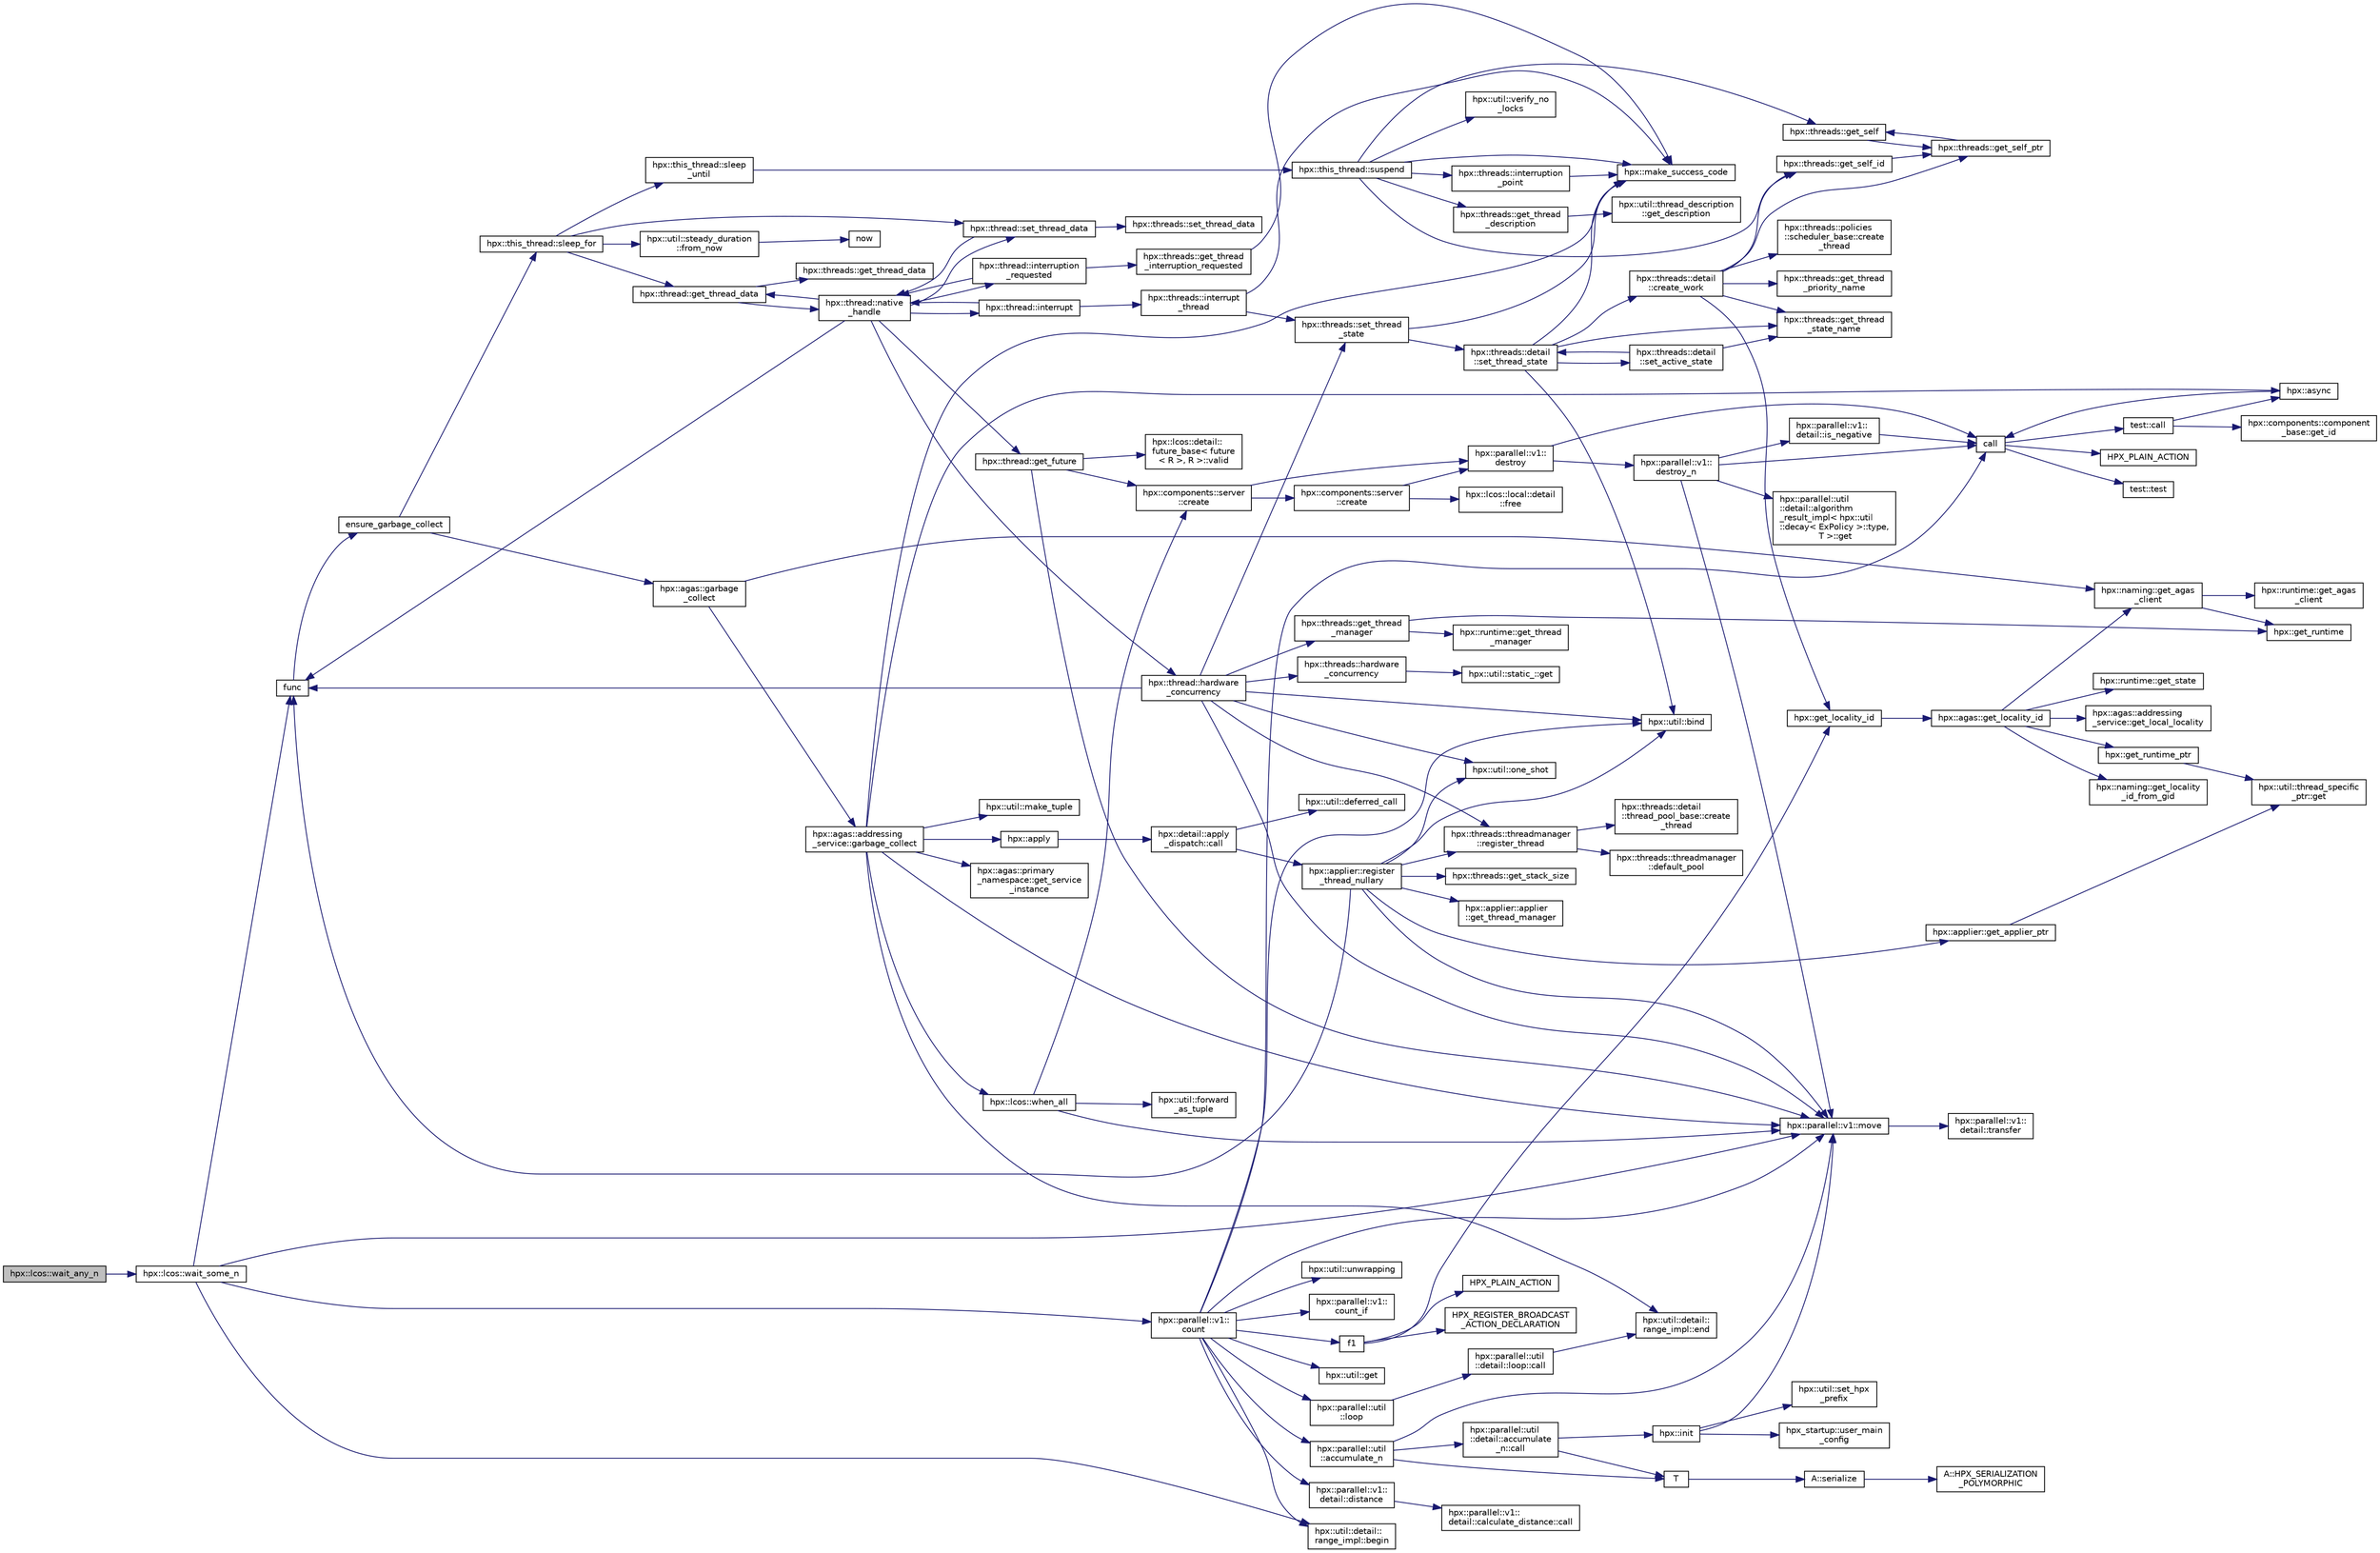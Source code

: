 digraph "hpx::lcos::wait_any_n"
{
  edge [fontname="Helvetica",fontsize="10",labelfontname="Helvetica",labelfontsize="10"];
  node [fontname="Helvetica",fontsize="10",shape=record];
  rankdir="LR";
  Node2108 [label="hpx::lcos::wait_any_n",height=0.2,width=0.4,color="black", fillcolor="grey75", style="filled", fontcolor="black"];
  Node2108 -> Node2109 [color="midnightblue",fontsize="10",style="solid",fontname="Helvetica"];
  Node2109 [label="hpx::lcos::wait_some_n",height=0.2,width=0.4,color="black", fillcolor="white", style="filled",URL="$d2/dc9/namespacehpx_1_1lcos.html#a50e061e8afdc0903f9f4a5e65d5827d0"];
  Node2109 -> Node2110 [color="midnightblue",fontsize="10",style="solid",fontname="Helvetica"];
  Node2110 [label="func",height=0.2,width=0.4,color="black", fillcolor="white", style="filled",URL="$d8/dfd/id__type__ref__counting__1032_8cpp.html#ab811b86ea5107ffb3351fcaa29d2c652"];
  Node2110 -> Node2111 [color="midnightblue",fontsize="10",style="solid",fontname="Helvetica"];
  Node2111 [label="ensure_garbage_collect",height=0.2,width=0.4,color="black", fillcolor="white", style="filled",URL="$d8/dfd/id__type__ref__counting__1032_8cpp.html#a5264b94bf7c262ac0e521fb290d476d5"];
  Node2111 -> Node2112 [color="midnightblue",fontsize="10",style="solid",fontname="Helvetica"];
  Node2112 [label="hpx::this_thread::sleep_for",height=0.2,width=0.4,color="black", fillcolor="white", style="filled",URL="$d9/d52/namespacehpx_1_1this__thread.html#afc042a5a5fa52eef2d1d177a343435cf"];
  Node2112 -> Node2113 [color="midnightblue",fontsize="10",style="solid",fontname="Helvetica"];
  Node2113 [label="hpx::this_thread::sleep\l_until",height=0.2,width=0.4,color="black", fillcolor="white", style="filled",URL="$d9/d52/namespacehpx_1_1this__thread.html#ae12a853980115b23ff0ab8ca06622658"];
  Node2113 -> Node2114 [color="midnightblue",fontsize="10",style="solid",fontname="Helvetica"];
  Node2114 [label="hpx::this_thread::suspend",height=0.2,width=0.4,color="black", fillcolor="white", style="filled",URL="$d9/d52/namespacehpx_1_1this__thread.html#aca220026fb3014c0881d129fe31c0073"];
  Node2114 -> Node2115 [color="midnightblue",fontsize="10",style="solid",fontname="Helvetica"];
  Node2115 [label="hpx::threads::get_self",height=0.2,width=0.4,color="black", fillcolor="white", style="filled",URL="$d7/d28/namespacehpx_1_1threads.html#a07daf4d6d29233f20d66d41ab7b5b8e8"];
  Node2115 -> Node2116 [color="midnightblue",fontsize="10",style="solid",fontname="Helvetica"];
  Node2116 [label="hpx::threads::get_self_ptr",height=0.2,width=0.4,color="black", fillcolor="white", style="filled",URL="$d7/d28/namespacehpx_1_1threads.html#a22877ae347ad884cde3a51397dad6c53"];
  Node2116 -> Node2115 [color="midnightblue",fontsize="10",style="solid",fontname="Helvetica"];
  Node2114 -> Node2117 [color="midnightblue",fontsize="10",style="solid",fontname="Helvetica"];
  Node2117 [label="hpx::threads::get_self_id",height=0.2,width=0.4,color="black", fillcolor="white", style="filled",URL="$d7/d28/namespacehpx_1_1threads.html#afafe0f900b9fac3d4ed3c747625c1cfe"];
  Node2117 -> Node2116 [color="midnightblue",fontsize="10",style="solid",fontname="Helvetica"];
  Node2114 -> Node2118 [color="midnightblue",fontsize="10",style="solid",fontname="Helvetica"];
  Node2118 [label="hpx::threads::interruption\l_point",height=0.2,width=0.4,color="black", fillcolor="white", style="filled",URL="$d7/d28/namespacehpx_1_1threads.html#ada6ec56a12b050707311d8c628089059"];
  Node2118 -> Node2119 [color="midnightblue",fontsize="10",style="solid",fontname="Helvetica"];
  Node2119 [label="hpx::make_success_code",height=0.2,width=0.4,color="black", fillcolor="white", style="filled",URL="$d8/d83/namespacehpx.html#a0e8512a8f49e2a6c8185061181419d8f",tooltip="Returns error_code(hpx::success, \"success\", mode). "];
  Node2114 -> Node2120 [color="midnightblue",fontsize="10",style="solid",fontname="Helvetica"];
  Node2120 [label="hpx::util::verify_no\l_locks",height=0.2,width=0.4,color="black", fillcolor="white", style="filled",URL="$df/dad/namespacehpx_1_1util.html#ae0e1837ee6f09b79b26c2e788d2e9fc9"];
  Node2114 -> Node2121 [color="midnightblue",fontsize="10",style="solid",fontname="Helvetica"];
  Node2121 [label="hpx::threads::get_thread\l_description",height=0.2,width=0.4,color="black", fillcolor="white", style="filled",URL="$d7/d28/namespacehpx_1_1threads.html#a42fc18a7a680f4e8bc633a4b4c956701"];
  Node2121 -> Node2122 [color="midnightblue",fontsize="10",style="solid",fontname="Helvetica"];
  Node2122 [label="hpx::util::thread_description\l::get_description",height=0.2,width=0.4,color="black", fillcolor="white", style="filled",URL="$df/d9e/structhpx_1_1util_1_1thread__description.html#a8c834e14eca6eb228188022577f9f952"];
  Node2114 -> Node2119 [color="midnightblue",fontsize="10",style="solid",fontname="Helvetica"];
  Node2112 -> Node2123 [color="midnightblue",fontsize="10",style="solid",fontname="Helvetica"];
  Node2123 [label="hpx::util::steady_duration\l::from_now",height=0.2,width=0.4,color="black", fillcolor="white", style="filled",URL="$d9/d4f/classhpx_1_1util_1_1steady__duration.html#a0132206d767cd0f7395507b40111a153"];
  Node2123 -> Node2124 [color="midnightblue",fontsize="10",style="solid",fontname="Helvetica"];
  Node2124 [label="now",height=0.2,width=0.4,color="black", fillcolor="white", style="filled",URL="$de/db3/1d__stencil__1__omp_8cpp.html#a89e9667753dccfac455bd37a7a3a7b16"];
  Node2112 -> Node2125 [color="midnightblue",fontsize="10",style="solid",fontname="Helvetica"];
  Node2125 [label="hpx::thread::get_thread_data",height=0.2,width=0.4,color="black", fillcolor="white", style="filled",URL="$de/d9b/classhpx_1_1thread.html#a4535ef82cec3b953d2c941d20e3e3904"];
  Node2125 -> Node2126 [color="midnightblue",fontsize="10",style="solid",fontname="Helvetica"];
  Node2126 [label="hpx::threads::get_thread_data",height=0.2,width=0.4,color="black", fillcolor="white", style="filled",URL="$d7/d28/namespacehpx_1_1threads.html#a8737931ff6303807225f735b2b384ae4"];
  Node2125 -> Node2127 [color="midnightblue",fontsize="10",style="solid",fontname="Helvetica"];
  Node2127 [label="hpx::thread::native\l_handle",height=0.2,width=0.4,color="black", fillcolor="white", style="filled",URL="$de/d9b/classhpx_1_1thread.html#acf48190d264ab64c1c4ec99d0b421b5a"];
  Node2127 -> Node2128 [color="midnightblue",fontsize="10",style="solid",fontname="Helvetica"];
  Node2128 [label="hpx::thread::hardware\l_concurrency",height=0.2,width=0.4,color="black", fillcolor="white", style="filled",URL="$de/d9b/classhpx_1_1thread.html#a8e4fff210e02485ba493bc3a2a956c03"];
  Node2128 -> Node2129 [color="midnightblue",fontsize="10",style="solid",fontname="Helvetica"];
  Node2129 [label="hpx::threads::hardware\l_concurrency",height=0.2,width=0.4,color="black", fillcolor="white", style="filled",URL="$d7/d28/namespacehpx_1_1threads.html#aa8752a235478d2ad7b5ac467b63ab527"];
  Node2129 -> Node2130 [color="midnightblue",fontsize="10",style="solid",fontname="Helvetica"];
  Node2130 [label="hpx::util::static_::get",height=0.2,width=0.4,color="black", fillcolor="white", style="filled",URL="$d3/dbb/structhpx_1_1util_1_1static__.html#a2967c633948a3bf17a3b5405ef5a8318"];
  Node2128 -> Node2110 [color="midnightblue",fontsize="10",style="solid",fontname="Helvetica"];
  Node2128 -> Node2131 [color="midnightblue",fontsize="10",style="solid",fontname="Helvetica"];
  Node2131 [label="hpx::util::bind",height=0.2,width=0.4,color="black", fillcolor="white", style="filled",URL="$df/dad/namespacehpx_1_1util.html#ad844caedf82a0173d6909d910c3e48c6"];
  Node2128 -> Node2132 [color="midnightblue",fontsize="10",style="solid",fontname="Helvetica"];
  Node2132 [label="hpx::util::one_shot",height=0.2,width=0.4,color="black", fillcolor="white", style="filled",URL="$df/dad/namespacehpx_1_1util.html#a273e61be42a72415291e0ec0a4f28c7a"];
  Node2128 -> Node2133 [color="midnightblue",fontsize="10",style="solid",fontname="Helvetica"];
  Node2133 [label="hpx::parallel::v1::move",height=0.2,width=0.4,color="black", fillcolor="white", style="filled",URL="$db/db9/namespacehpx_1_1parallel_1_1v1.html#aa7c4ede081ce786c9d1eb1adff495cfc"];
  Node2133 -> Node2134 [color="midnightblue",fontsize="10",style="solid",fontname="Helvetica"];
  Node2134 [label="hpx::parallel::v1::\ldetail::transfer",height=0.2,width=0.4,color="black", fillcolor="white", style="filled",URL="$d2/ddd/namespacehpx_1_1parallel_1_1v1_1_1detail.html#ab1b56a05e1885ca7cc7ffa1804dd2f3c"];
  Node2128 -> Node2135 [color="midnightblue",fontsize="10",style="solid",fontname="Helvetica"];
  Node2135 [label="hpx::threads::get_thread\l_manager",height=0.2,width=0.4,color="black", fillcolor="white", style="filled",URL="$d7/d28/namespacehpx_1_1threads.html#a076973c3a53beadde7d967e22c4f6cce"];
  Node2135 -> Node2136 [color="midnightblue",fontsize="10",style="solid",fontname="Helvetica"];
  Node2136 [label="hpx::get_runtime",height=0.2,width=0.4,color="black", fillcolor="white", style="filled",URL="$d8/d83/namespacehpx.html#aef902cc6c7dd3b9fbadf34d1e850a070"];
  Node2135 -> Node2137 [color="midnightblue",fontsize="10",style="solid",fontname="Helvetica"];
  Node2137 [label="hpx::runtime::get_thread\l_manager",height=0.2,width=0.4,color="black", fillcolor="white", style="filled",URL="$d0/d7b/classhpx_1_1runtime.html#a865b12d57fcd44a8d3dda3e35414f563"];
  Node2128 -> Node2138 [color="midnightblue",fontsize="10",style="solid",fontname="Helvetica"];
  Node2138 [label="hpx::threads::threadmanager\l::register_thread",height=0.2,width=0.4,color="black", fillcolor="white", style="filled",URL="$d5/daa/classhpx_1_1threads_1_1threadmanager.html#a7f79c7578e08a60ca45eb276ce8133d8"];
  Node2138 -> Node2139 [color="midnightblue",fontsize="10",style="solid",fontname="Helvetica"];
  Node2139 [label="hpx::threads::threadmanager\l::default_pool",height=0.2,width=0.4,color="black", fillcolor="white", style="filled",URL="$d5/daa/classhpx_1_1threads_1_1threadmanager.html#a851f067d03b5dd1c5e6a9a6a841e05df"];
  Node2138 -> Node2140 [color="midnightblue",fontsize="10",style="solid",fontname="Helvetica"];
  Node2140 [label="hpx::threads::detail\l::thread_pool_base::create\l_thread",height=0.2,width=0.4,color="black", fillcolor="white", style="filled",URL="$de/dae/classhpx_1_1threads_1_1detail_1_1thread__pool__base.html#ad35d3779eef6f4528e62a26d71b34b34"];
  Node2128 -> Node2141 [color="midnightblue",fontsize="10",style="solid",fontname="Helvetica"];
  Node2141 [label="hpx::threads::set_thread\l_state",height=0.2,width=0.4,color="black", fillcolor="white", style="filled",URL="$d7/d28/namespacehpx_1_1threads.html#ac0690ad16ad778bcc79dcd727cc33025",tooltip="Set the thread state of the thread referenced by the thread_id id. "];
  Node2141 -> Node2119 [color="midnightblue",fontsize="10",style="solid",fontname="Helvetica"];
  Node2141 -> Node2142 [color="midnightblue",fontsize="10",style="solid",fontname="Helvetica"];
  Node2142 [label="hpx::threads::detail\l::set_thread_state",height=0.2,width=0.4,color="black", fillcolor="white", style="filled",URL="$d2/dd1/namespacehpx_1_1threads_1_1detail.html#af85ddc854c4a149bf1738eb1b111b9ab"];
  Node2142 -> Node2143 [color="midnightblue",fontsize="10",style="solid",fontname="Helvetica"];
  Node2143 [label="hpx::threads::get_thread\l_state_name",height=0.2,width=0.4,color="black", fillcolor="white", style="filled",URL="$d7/d28/namespacehpx_1_1threads.html#a26f91ea8d2195f165c033241c5cd11db"];
  Node2142 -> Node2119 [color="midnightblue",fontsize="10",style="solid",fontname="Helvetica"];
  Node2142 -> Node2131 [color="midnightblue",fontsize="10",style="solid",fontname="Helvetica"];
  Node2142 -> Node2144 [color="midnightblue",fontsize="10",style="solid",fontname="Helvetica"];
  Node2144 [label="hpx::threads::detail\l::set_active_state",height=0.2,width=0.4,color="black", fillcolor="white", style="filled",URL="$d2/dd1/namespacehpx_1_1threads_1_1detail.html#a45884a5bf04ad66a4f259231a3947e76"];
  Node2144 -> Node2143 [color="midnightblue",fontsize="10",style="solid",fontname="Helvetica"];
  Node2144 -> Node2142 [color="midnightblue",fontsize="10",style="solid",fontname="Helvetica"];
  Node2142 -> Node2145 [color="midnightblue",fontsize="10",style="solid",fontname="Helvetica"];
  Node2145 [label="hpx::threads::detail\l::create_work",height=0.2,width=0.4,color="black", fillcolor="white", style="filled",URL="$d2/dd1/namespacehpx_1_1threads_1_1detail.html#ae22384a3c1b1a1940032fad068fb54b1"];
  Node2145 -> Node2143 [color="midnightblue",fontsize="10",style="solid",fontname="Helvetica"];
  Node2145 -> Node2146 [color="midnightblue",fontsize="10",style="solid",fontname="Helvetica"];
  Node2146 [label="hpx::threads::get_thread\l_priority_name",height=0.2,width=0.4,color="black", fillcolor="white", style="filled",URL="$d7/d28/namespacehpx_1_1threads.html#a9c6b2fec0c1cf5b06ff83ce756ca6d42"];
  Node2145 -> Node2116 [color="midnightblue",fontsize="10",style="solid",fontname="Helvetica"];
  Node2145 -> Node2117 [color="midnightblue",fontsize="10",style="solid",fontname="Helvetica"];
  Node2145 -> Node2147 [color="midnightblue",fontsize="10",style="solid",fontname="Helvetica"];
  Node2147 [label="hpx::get_locality_id",height=0.2,width=0.4,color="black", fillcolor="white", style="filled",URL="$d8/d83/namespacehpx.html#a158d7c54a657bb364c1704033010697b",tooltip="Return the number of the locality this function is being called from. "];
  Node2147 -> Node2148 [color="midnightblue",fontsize="10",style="solid",fontname="Helvetica"];
  Node2148 [label="hpx::agas::get_locality_id",height=0.2,width=0.4,color="black", fillcolor="white", style="filled",URL="$dc/d54/namespacehpx_1_1agas.html#a491cc2ddecdf0f1a9129900caa6a4d3e"];
  Node2148 -> Node2149 [color="midnightblue",fontsize="10",style="solid",fontname="Helvetica"];
  Node2149 [label="hpx::get_runtime_ptr",height=0.2,width=0.4,color="black", fillcolor="white", style="filled",URL="$d8/d83/namespacehpx.html#af29daf2bb3e01b4d6495a1742b6cce64"];
  Node2149 -> Node2150 [color="midnightblue",fontsize="10",style="solid",fontname="Helvetica"];
  Node2150 [label="hpx::util::thread_specific\l_ptr::get",height=0.2,width=0.4,color="black", fillcolor="white", style="filled",URL="$d4/d4c/structhpx_1_1util_1_1thread__specific__ptr.html#a3b27d8520710478aa41d1f74206bdba9"];
  Node2148 -> Node2151 [color="midnightblue",fontsize="10",style="solid",fontname="Helvetica"];
  Node2151 [label="hpx::runtime::get_state",height=0.2,width=0.4,color="black", fillcolor="white", style="filled",URL="$d0/d7b/classhpx_1_1runtime.html#ab405f80e060dac95d624520f38b0524c"];
  Node2148 -> Node2152 [color="midnightblue",fontsize="10",style="solid",fontname="Helvetica"];
  Node2152 [label="hpx::naming::get_agas\l_client",height=0.2,width=0.4,color="black", fillcolor="white", style="filled",URL="$d4/dc9/namespacehpx_1_1naming.html#a0408fffd5d34b620712a801b0ae3b032"];
  Node2152 -> Node2136 [color="midnightblue",fontsize="10",style="solid",fontname="Helvetica"];
  Node2152 -> Node2153 [color="midnightblue",fontsize="10",style="solid",fontname="Helvetica"];
  Node2153 [label="hpx::runtime::get_agas\l_client",height=0.2,width=0.4,color="black", fillcolor="white", style="filled",URL="$d0/d7b/classhpx_1_1runtime.html#aeb5dddd30d6b9861669af8ad44d1a96a"];
  Node2148 -> Node2154 [color="midnightblue",fontsize="10",style="solid",fontname="Helvetica"];
  Node2154 [label="hpx::agas::addressing\l_service::get_local_locality",height=0.2,width=0.4,color="black", fillcolor="white", style="filled",URL="$db/d58/structhpx_1_1agas_1_1addressing__service.html#ab52c19a37c2a7a006c6c15f90ad0539c"];
  Node2148 -> Node2155 [color="midnightblue",fontsize="10",style="solid",fontname="Helvetica"];
  Node2155 [label="hpx::naming::get_locality\l_id_from_gid",height=0.2,width=0.4,color="black", fillcolor="white", style="filled",URL="$d4/dc9/namespacehpx_1_1naming.html#a7fd43037784560bd04fda9b49e33529f"];
  Node2145 -> Node2156 [color="midnightblue",fontsize="10",style="solid",fontname="Helvetica"];
  Node2156 [label="hpx::threads::policies\l::scheduler_base::create\l_thread",height=0.2,width=0.4,color="black", fillcolor="white", style="filled",URL="$dd/d7e/structhpx_1_1threads_1_1policies_1_1scheduler__base.html#ad3b05cd7f363cc8e8410ce368c3794e0"];
  Node2127 -> Node2157 [color="midnightblue",fontsize="10",style="solid",fontname="Helvetica"];
  Node2157 [label="hpx::thread::interrupt",height=0.2,width=0.4,color="black", fillcolor="white", style="filled",URL="$de/d9b/classhpx_1_1thread.html#ac34d0d033aa743c476a79dbc2e1a8a39"];
  Node2157 -> Node2158 [color="midnightblue",fontsize="10",style="solid",fontname="Helvetica"];
  Node2158 [label="hpx::threads::interrupt\l_thread",height=0.2,width=0.4,color="black", fillcolor="white", style="filled",URL="$d7/d28/namespacehpx_1_1threads.html#a6bdda1a2aab61b9b13d274b5155d7e73"];
  Node2158 -> Node2119 [color="midnightblue",fontsize="10",style="solid",fontname="Helvetica"];
  Node2158 -> Node2141 [color="midnightblue",fontsize="10",style="solid",fontname="Helvetica"];
  Node2157 -> Node2127 [color="midnightblue",fontsize="10",style="solid",fontname="Helvetica"];
  Node2127 -> Node2159 [color="midnightblue",fontsize="10",style="solid",fontname="Helvetica"];
  Node2159 [label="hpx::thread::interruption\l_requested",height=0.2,width=0.4,color="black", fillcolor="white", style="filled",URL="$de/d9b/classhpx_1_1thread.html#a33276bb4c20bbb0b1978944e18ef71b8"];
  Node2159 -> Node2160 [color="midnightblue",fontsize="10",style="solid",fontname="Helvetica"];
  Node2160 [label="hpx::threads::get_thread\l_interruption_requested",height=0.2,width=0.4,color="black", fillcolor="white", style="filled",URL="$d7/d28/namespacehpx_1_1threads.html#ae64a7fdb8b5c8bac7be0c8282672a03b"];
  Node2160 -> Node2119 [color="midnightblue",fontsize="10",style="solid",fontname="Helvetica"];
  Node2159 -> Node2127 [color="midnightblue",fontsize="10",style="solid",fontname="Helvetica"];
  Node2127 -> Node2161 [color="midnightblue",fontsize="10",style="solid",fontname="Helvetica"];
  Node2161 [label="hpx::thread::get_future",height=0.2,width=0.4,color="black", fillcolor="white", style="filled",URL="$de/d9b/classhpx_1_1thread.html#a87fdb0d8da826366fc190ed224900a64"];
  Node2161 -> Node2162 [color="midnightblue",fontsize="10",style="solid",fontname="Helvetica"];
  Node2162 [label="hpx::lcos::detail::\lfuture_base\< future\l\< R \>, R \>::valid",height=0.2,width=0.4,color="black", fillcolor="white", style="filled",URL="$d5/dd7/classhpx_1_1lcos_1_1detail_1_1future__base.html#aaf7beb7374815614363033bd96573e75"];
  Node2161 -> Node2163 [color="midnightblue",fontsize="10",style="solid",fontname="Helvetica"];
  Node2163 [label="hpx::components::server\l::create",height=0.2,width=0.4,color="black", fillcolor="white", style="filled",URL="$d2/da2/namespacehpx_1_1components_1_1server.html#ac776c89f3d68ceb910e8cee9fa937ab4",tooltip="Create arrays of components using their default constructor. "];
  Node2163 -> Node2164 [color="midnightblue",fontsize="10",style="solid",fontname="Helvetica"];
  Node2164 [label="hpx::components::server\l::create",height=0.2,width=0.4,color="black", fillcolor="white", style="filled",URL="$d2/da2/namespacehpx_1_1components_1_1server.html#a77d26de181c97b444565e230577981bd"];
  Node2164 -> Node2165 [color="midnightblue",fontsize="10",style="solid",fontname="Helvetica"];
  Node2165 [label="hpx::lcos::local::detail\l::free",height=0.2,width=0.4,color="black", fillcolor="white", style="filled",URL="$d4/dcb/namespacehpx_1_1lcos_1_1local_1_1detail.html#a55a940f019734e9bb045dc123cd80e48"];
  Node2164 -> Node2166 [color="midnightblue",fontsize="10",style="solid",fontname="Helvetica"];
  Node2166 [label="hpx::parallel::v1::\ldestroy",height=0.2,width=0.4,color="black", fillcolor="white", style="filled",URL="$db/db9/namespacehpx_1_1parallel_1_1v1.html#acf303558375048e8a7cc9a2c2e09477f"];
  Node2166 -> Node2167 [color="midnightblue",fontsize="10",style="solid",fontname="Helvetica"];
  Node2167 [label="call",height=0.2,width=0.4,color="black", fillcolor="white", style="filled",URL="$d2/d67/promise__1620_8cpp.html#a58357f0b82bc761e1d0b9091ed563a70"];
  Node2167 -> Node2168 [color="midnightblue",fontsize="10",style="solid",fontname="Helvetica"];
  Node2168 [label="test::test",height=0.2,width=0.4,color="black", fillcolor="white", style="filled",URL="$d8/d89/structtest.html#ab42d5ece712d716b04cb3f686f297a26"];
  Node2167 -> Node2169 [color="midnightblue",fontsize="10",style="solid",fontname="Helvetica"];
  Node2169 [label="HPX_PLAIN_ACTION",height=0.2,width=0.4,color="black", fillcolor="white", style="filled",URL="$d2/d67/promise__1620_8cpp.html#ab96aab827a4b1fcaf66cfe0ba83fef23"];
  Node2167 -> Node2170 [color="midnightblue",fontsize="10",style="solid",fontname="Helvetica"];
  Node2170 [label="test::call",height=0.2,width=0.4,color="black", fillcolor="white", style="filled",URL="$d8/d89/structtest.html#aeb29e7ed6518b9426ccf1344c52620ae"];
  Node2170 -> Node2171 [color="midnightblue",fontsize="10",style="solid",fontname="Helvetica"];
  Node2171 [label="hpx::async",height=0.2,width=0.4,color="black", fillcolor="white", style="filled",URL="$d8/d83/namespacehpx.html#acb7d8e37b73b823956ce144f9a57eaa4"];
  Node2171 -> Node2167 [color="midnightblue",fontsize="10",style="solid",fontname="Helvetica"];
  Node2170 -> Node2172 [color="midnightblue",fontsize="10",style="solid",fontname="Helvetica"];
  Node2172 [label="hpx::components::component\l_base::get_id",height=0.2,width=0.4,color="black", fillcolor="white", style="filled",URL="$d2/de6/classhpx_1_1components_1_1component__base.html#a4c8fd93514039bdf01c48d66d82b19cd"];
  Node2166 -> Node2173 [color="midnightblue",fontsize="10",style="solid",fontname="Helvetica"];
  Node2173 [label="hpx::parallel::v1::\ldestroy_n",height=0.2,width=0.4,color="black", fillcolor="white", style="filled",URL="$db/db9/namespacehpx_1_1parallel_1_1v1.html#a71d0691132a300690163f5636bcd5bd3"];
  Node2173 -> Node2174 [color="midnightblue",fontsize="10",style="solid",fontname="Helvetica"];
  Node2174 [label="hpx::parallel::v1::\ldetail::is_negative",height=0.2,width=0.4,color="black", fillcolor="white", style="filled",URL="$d2/ddd/namespacehpx_1_1parallel_1_1v1_1_1detail.html#adf2e40fc4b20ad0fd442ee3118a4d527"];
  Node2174 -> Node2167 [color="midnightblue",fontsize="10",style="solid",fontname="Helvetica"];
  Node2173 -> Node2175 [color="midnightblue",fontsize="10",style="solid",fontname="Helvetica"];
  Node2175 [label="hpx::parallel::util\l::detail::algorithm\l_result_impl\< hpx::util\l::decay\< ExPolicy \>::type,\l T \>::get",height=0.2,width=0.4,color="black", fillcolor="white", style="filled",URL="$d2/d42/structhpx_1_1parallel_1_1util_1_1detail_1_1algorithm__result__impl.html#ab5b051e8ec74eff5e0e62fd63f5d377e"];
  Node2173 -> Node2133 [color="midnightblue",fontsize="10",style="solid",fontname="Helvetica"];
  Node2173 -> Node2167 [color="midnightblue",fontsize="10",style="solid",fontname="Helvetica"];
  Node2163 -> Node2166 [color="midnightblue",fontsize="10",style="solid",fontname="Helvetica"];
  Node2161 -> Node2133 [color="midnightblue",fontsize="10",style="solid",fontname="Helvetica"];
  Node2127 -> Node2125 [color="midnightblue",fontsize="10",style="solid",fontname="Helvetica"];
  Node2127 -> Node2176 [color="midnightblue",fontsize="10",style="solid",fontname="Helvetica"];
  Node2176 [label="hpx::thread::set_thread_data",height=0.2,width=0.4,color="black", fillcolor="white", style="filled",URL="$de/d9b/classhpx_1_1thread.html#a7317a3cf5251f3b33c990449570d4cea"];
  Node2176 -> Node2177 [color="midnightblue",fontsize="10",style="solid",fontname="Helvetica"];
  Node2177 [label="hpx::threads::set_thread_data",height=0.2,width=0.4,color="black", fillcolor="white", style="filled",URL="$d7/d28/namespacehpx_1_1threads.html#a00a625acc149fce3ae38e4340454acf7"];
  Node2176 -> Node2127 [color="midnightblue",fontsize="10",style="solid",fontname="Helvetica"];
  Node2127 -> Node2110 [color="midnightblue",fontsize="10",style="solid",fontname="Helvetica"];
  Node2112 -> Node2176 [color="midnightblue",fontsize="10",style="solid",fontname="Helvetica"];
  Node2111 -> Node2178 [color="midnightblue",fontsize="10",style="solid",fontname="Helvetica"];
  Node2178 [label="hpx::agas::garbage\l_collect",height=0.2,width=0.4,color="black", fillcolor="white", style="filled",URL="$dc/d54/namespacehpx_1_1agas.html#a951337adc4f9bd6df00a50737468e911"];
  Node2178 -> Node2152 [color="midnightblue",fontsize="10",style="solid",fontname="Helvetica"];
  Node2178 -> Node2179 [color="midnightblue",fontsize="10",style="solid",fontname="Helvetica"];
  Node2179 [label="hpx::agas::addressing\l_service::garbage_collect",height=0.2,width=0.4,color="black", fillcolor="white", style="filled",URL="$db/d58/structhpx_1_1agas_1_1addressing__service.html#a87dcae0eacf6e62d5103ebf516d86f63"];
  Node2179 -> Node2119 [color="midnightblue",fontsize="10",style="solid",fontname="Helvetica"];
  Node2179 -> Node2180 [color="midnightblue",fontsize="10",style="solid",fontname="Helvetica"];
  Node2180 [label="hpx::agas::primary\l_namespace::get_service\l_instance",height=0.2,width=0.4,color="black", fillcolor="white", style="filled",URL="$d1/d43/structhpx_1_1agas_1_1primary__namespace.html#a7630ff0f30ff8c23b13b4672c5350e2e"];
  Node2179 -> Node2181 [color="midnightblue",fontsize="10",style="solid",fontname="Helvetica"];
  Node2181 [label="hpx::util::make_tuple",height=0.2,width=0.4,color="black", fillcolor="white", style="filled",URL="$df/dad/namespacehpx_1_1util.html#a06fa74211a987d208e013f400a9f5328"];
  Node2179 -> Node2182 [color="midnightblue",fontsize="10",style="solid",fontname="Helvetica"];
  Node2182 [label="hpx::util::detail::\lrange_impl::end",height=0.2,width=0.4,color="black", fillcolor="white", style="filled",URL="$d4/d4a/namespacehpx_1_1util_1_1detail_1_1range__impl.html#afb2ea48b0902f52ee4d8b764807b4316"];
  Node2179 -> Node2183 [color="midnightblue",fontsize="10",style="solid",fontname="Helvetica"];
  Node2183 [label="hpx::apply",height=0.2,width=0.4,color="black", fillcolor="white", style="filled",URL="$d8/d83/namespacehpx.html#aa87762f0db0731d385f3fdfdb25d59fc"];
  Node2183 -> Node2184 [color="midnightblue",fontsize="10",style="solid",fontname="Helvetica"];
  Node2184 [label="hpx::detail::apply\l_dispatch::call",height=0.2,width=0.4,color="black", fillcolor="white", style="filled",URL="$db/de8/structhpx_1_1detail_1_1apply__dispatch.html#a0755fab16d281e74bcff0f8045be9459"];
  Node2184 -> Node2185 [color="midnightblue",fontsize="10",style="solid",fontname="Helvetica"];
  Node2185 [label="hpx::applier::register\l_thread_nullary",height=0.2,width=0.4,color="black", fillcolor="white", style="filled",URL="$d8/dcb/namespacehpx_1_1applier.html#a401cd1145927e58d74d1eb52aaccd936"];
  Node2185 -> Node2186 [color="midnightblue",fontsize="10",style="solid",fontname="Helvetica"];
  Node2186 [label="hpx::applier::get_applier_ptr",height=0.2,width=0.4,color="black", fillcolor="white", style="filled",URL="$d8/dcb/namespacehpx_1_1applier.html#a617483cf2b77ad3a0aa428ade7b35299"];
  Node2186 -> Node2150 [color="midnightblue",fontsize="10",style="solid",fontname="Helvetica"];
  Node2185 -> Node2110 [color="midnightblue",fontsize="10",style="solid",fontname="Helvetica"];
  Node2185 -> Node2131 [color="midnightblue",fontsize="10",style="solid",fontname="Helvetica"];
  Node2185 -> Node2132 [color="midnightblue",fontsize="10",style="solid",fontname="Helvetica"];
  Node2185 -> Node2133 [color="midnightblue",fontsize="10",style="solid",fontname="Helvetica"];
  Node2185 -> Node2187 [color="midnightblue",fontsize="10",style="solid",fontname="Helvetica"];
  Node2187 [label="hpx::threads::get_stack_size",height=0.2,width=0.4,color="black", fillcolor="white", style="filled",URL="$d7/d28/namespacehpx_1_1threads.html#af597241b3c2785150be206737ca04aa6",tooltip="The get_stack_size function is part of the thread related API. It. "];
  Node2185 -> Node2188 [color="midnightblue",fontsize="10",style="solid",fontname="Helvetica"];
  Node2188 [label="hpx::applier::applier\l::get_thread_manager",height=0.2,width=0.4,color="black", fillcolor="white", style="filled",URL="$da/dcb/classhpx_1_1applier_1_1applier.html#acc36d583973701e573be39da97bba866",tooltip="Access the thread-manager instance associated with this applier. "];
  Node2185 -> Node2138 [color="midnightblue",fontsize="10",style="solid",fontname="Helvetica"];
  Node2184 -> Node2189 [color="midnightblue",fontsize="10",style="solid",fontname="Helvetica"];
  Node2189 [label="hpx::util::deferred_call",height=0.2,width=0.4,color="black", fillcolor="white", style="filled",URL="$df/dad/namespacehpx_1_1util.html#acdded623c658a7a3436f7e76bc9d881c"];
  Node2179 -> Node2133 [color="midnightblue",fontsize="10",style="solid",fontname="Helvetica"];
  Node2179 -> Node2171 [color="midnightblue",fontsize="10",style="solid",fontname="Helvetica"];
  Node2179 -> Node2190 [color="midnightblue",fontsize="10",style="solid",fontname="Helvetica"];
  Node2190 [label="hpx::lcos::when_all",height=0.2,width=0.4,color="black", fillcolor="white", style="filled",URL="$d2/dc9/namespacehpx_1_1lcos.html#a1a6fb024d8690923fb185d5aee204d54"];
  Node2190 -> Node2191 [color="midnightblue",fontsize="10",style="solid",fontname="Helvetica"];
  Node2191 [label="hpx::util::forward\l_as_tuple",height=0.2,width=0.4,color="black", fillcolor="white", style="filled",URL="$df/dad/namespacehpx_1_1util.html#ab7c31e3f24c3302a4f67b6735a6fa597"];
  Node2190 -> Node2133 [color="midnightblue",fontsize="10",style="solid",fontname="Helvetica"];
  Node2190 -> Node2163 [color="midnightblue",fontsize="10",style="solid",fontname="Helvetica"];
  Node2109 -> Node2192 [color="midnightblue",fontsize="10",style="solid",fontname="Helvetica"];
  Node2192 [label="hpx::parallel::v1::\lcount",height=0.2,width=0.4,color="black", fillcolor="white", style="filled",URL="$db/db9/namespacehpx_1_1parallel_1_1v1.html#a19d058114a2bd44801aab4176b188e23"];
  Node2192 -> Node2193 [color="midnightblue",fontsize="10",style="solid",fontname="Helvetica"];
  Node2193 [label="hpx::parallel::v1::\lcount_if",height=0.2,width=0.4,color="black", fillcolor="white", style="filled",URL="$db/db9/namespacehpx_1_1parallel_1_1v1.html#ad836ff017ec208c2d6388a9b47b05ce0"];
  Node2192 -> Node2194 [color="midnightblue",fontsize="10",style="solid",fontname="Helvetica"];
  Node2194 [label="f1",height=0.2,width=0.4,color="black", fillcolor="white", style="filled",URL="$d8/d8b/broadcast_8cpp.html#a1751fbd41f2529b84514a9dbd767959a"];
  Node2194 -> Node2147 [color="midnightblue",fontsize="10",style="solid",fontname="Helvetica"];
  Node2194 -> Node2195 [color="midnightblue",fontsize="10",style="solid",fontname="Helvetica"];
  Node2195 [label="HPX_PLAIN_ACTION",height=0.2,width=0.4,color="black", fillcolor="white", style="filled",URL="$d8/d8b/broadcast_8cpp.html#a19685a0394ce6a99351f7a679f6eeefc"];
  Node2194 -> Node2196 [color="midnightblue",fontsize="10",style="solid",fontname="Helvetica"];
  Node2196 [label="HPX_REGISTER_BROADCAST\l_ACTION_DECLARATION",height=0.2,width=0.4,color="black", fillcolor="white", style="filled",URL="$d7/d38/addressing__service_8cpp.html#a573d764d9cb34eec46a4bdffcf07875f"];
  Node2192 -> Node2197 [color="midnightblue",fontsize="10",style="solid",fontname="Helvetica"];
  Node2197 [label="hpx::parallel::util\l::loop",height=0.2,width=0.4,color="black", fillcolor="white", style="filled",URL="$df/dc6/namespacehpx_1_1parallel_1_1util.html#a3f434e00f42929aac85debb8c5782213"];
  Node2197 -> Node2198 [color="midnightblue",fontsize="10",style="solid",fontname="Helvetica"];
  Node2198 [label="hpx::parallel::util\l::detail::loop::call",height=0.2,width=0.4,color="black", fillcolor="white", style="filled",URL="$da/d06/structhpx_1_1parallel_1_1util_1_1detail_1_1loop.html#a5c5e8dbda782f09cdb7bc2509e3bf09e"];
  Node2198 -> Node2182 [color="midnightblue",fontsize="10",style="solid",fontname="Helvetica"];
  Node2192 -> Node2131 [color="midnightblue",fontsize="10",style="solid",fontname="Helvetica"];
  Node2192 -> Node2133 [color="midnightblue",fontsize="10",style="solid",fontname="Helvetica"];
  Node2192 -> Node2199 [color="midnightblue",fontsize="10",style="solid",fontname="Helvetica"];
  Node2199 [label="hpx::util::get",height=0.2,width=0.4,color="black", fillcolor="white", style="filled",URL="$df/dad/namespacehpx_1_1util.html#a5cbd3c41f03f4d4acaedaa4777e3cc02"];
  Node2192 -> Node2167 [color="midnightblue",fontsize="10",style="solid",fontname="Helvetica"];
  Node2192 -> Node2200 [color="midnightblue",fontsize="10",style="solid",fontname="Helvetica"];
  Node2200 [label="hpx::parallel::v1::\ldetail::distance",height=0.2,width=0.4,color="black", fillcolor="white", style="filled",URL="$d2/ddd/namespacehpx_1_1parallel_1_1v1_1_1detail.html#a6bea3c6a5f470cad11f27ee6bab4a33f"];
  Node2200 -> Node2201 [color="midnightblue",fontsize="10",style="solid",fontname="Helvetica"];
  Node2201 [label="hpx::parallel::v1::\ldetail::calculate_distance::call",height=0.2,width=0.4,color="black", fillcolor="white", style="filled",URL="$db/dfa/structhpx_1_1parallel_1_1v1_1_1detail_1_1calculate__distance.html#a950a6627830a7d019ac0e734b0a447bf"];
  Node2192 -> Node2202 [color="midnightblue",fontsize="10",style="solid",fontname="Helvetica"];
  Node2202 [label="hpx::util::unwrapping",height=0.2,width=0.4,color="black", fillcolor="white", style="filled",URL="$df/dad/namespacehpx_1_1util.html#a7529d9ac687684c33403cdd1f9cef8e4"];
  Node2192 -> Node2203 [color="midnightblue",fontsize="10",style="solid",fontname="Helvetica"];
  Node2203 [label="hpx::parallel::util\l::accumulate_n",height=0.2,width=0.4,color="black", fillcolor="white", style="filled",URL="$df/dc6/namespacehpx_1_1parallel_1_1util.html#af19f9a2722f97c2247ea5d0dbb5e2d25"];
  Node2203 -> Node2204 [color="midnightblue",fontsize="10",style="solid",fontname="Helvetica"];
  Node2204 [label="hpx::parallel::util\l::detail::accumulate\l_n::call",height=0.2,width=0.4,color="black", fillcolor="white", style="filled",URL="$d8/d3b/structhpx_1_1parallel_1_1util_1_1detail_1_1accumulate__n.html#a765aceb8ab313fc92f7c4aaf70ccca8f"];
  Node2204 -> Node2205 [color="midnightblue",fontsize="10",style="solid",fontname="Helvetica"];
  Node2205 [label="hpx::init",height=0.2,width=0.4,color="black", fillcolor="white", style="filled",URL="$d8/d83/namespacehpx.html#a3c694ea960b47c56b33351ba16e3d76b",tooltip="Main entry point for launching the HPX runtime system. "];
  Node2205 -> Node2206 [color="midnightblue",fontsize="10",style="solid",fontname="Helvetica"];
  Node2206 [label="hpx::util::set_hpx\l_prefix",height=0.2,width=0.4,color="black", fillcolor="white", style="filled",URL="$df/dad/namespacehpx_1_1util.html#ae40a23c1ba0a48d9304dcf717a95793e"];
  Node2205 -> Node2207 [color="midnightblue",fontsize="10",style="solid",fontname="Helvetica"];
  Node2207 [label="hpx_startup::user_main\l_config",height=0.2,width=0.4,color="black", fillcolor="white", style="filled",URL="$d3/dd2/namespacehpx__startup.html#aaac571d88bd3912a4225a23eb3261637"];
  Node2205 -> Node2133 [color="midnightblue",fontsize="10",style="solid",fontname="Helvetica"];
  Node2204 -> Node2208 [color="midnightblue",fontsize="10",style="solid",fontname="Helvetica"];
  Node2208 [label="T",height=0.2,width=0.4,color="black", fillcolor="white", style="filled",URL="$db/d33/polymorphic__semiintrusive__template_8cpp.html#ad187658f9cb91c1312b39ae7e896f1ea"];
  Node2208 -> Node2209 [color="midnightblue",fontsize="10",style="solid",fontname="Helvetica"];
  Node2209 [label="A::serialize",height=0.2,width=0.4,color="black", fillcolor="white", style="filled",URL="$d7/da0/struct_a.html#a5f5c287cf471e274ed9dda0da1592212"];
  Node2209 -> Node2210 [color="midnightblue",fontsize="10",style="solid",fontname="Helvetica"];
  Node2210 [label="A::HPX_SERIALIZATION\l_POLYMORPHIC",height=0.2,width=0.4,color="black", fillcolor="white", style="filled",URL="$d7/da0/struct_a.html#ada978cc156cebbafddb1f3aa4c01918c"];
  Node2203 -> Node2133 [color="midnightblue",fontsize="10",style="solid",fontname="Helvetica"];
  Node2203 -> Node2208 [color="midnightblue",fontsize="10",style="solid",fontname="Helvetica"];
  Node2192 -> Node2211 [color="midnightblue",fontsize="10",style="solid",fontname="Helvetica"];
  Node2211 [label="hpx::util::detail::\lrange_impl::begin",height=0.2,width=0.4,color="black", fillcolor="white", style="filled",URL="$d4/d4a/namespacehpx_1_1util_1_1detail_1_1range__impl.html#a31e165df2b865cdd961f35ce938db41a"];
  Node2109 -> Node2133 [color="midnightblue",fontsize="10",style="solid",fontname="Helvetica"];
  Node2109 -> Node2211 [color="midnightblue",fontsize="10",style="solid",fontname="Helvetica"];
}
